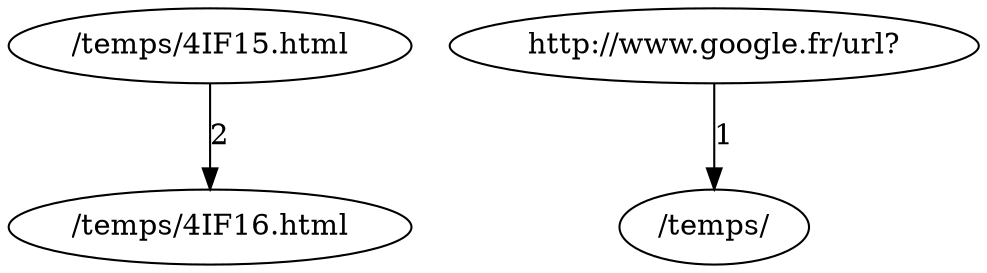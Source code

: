 digraph {
node1 [label="/temps/4IF15.html"];
node3 [label="http://www.google.fr/url?"];
node2 [label="/temps/"];
node0 [label="/temps/4IF16.html"];
node3 -> node2 [label="1"]
node1 -> node0 [label="2"]
}